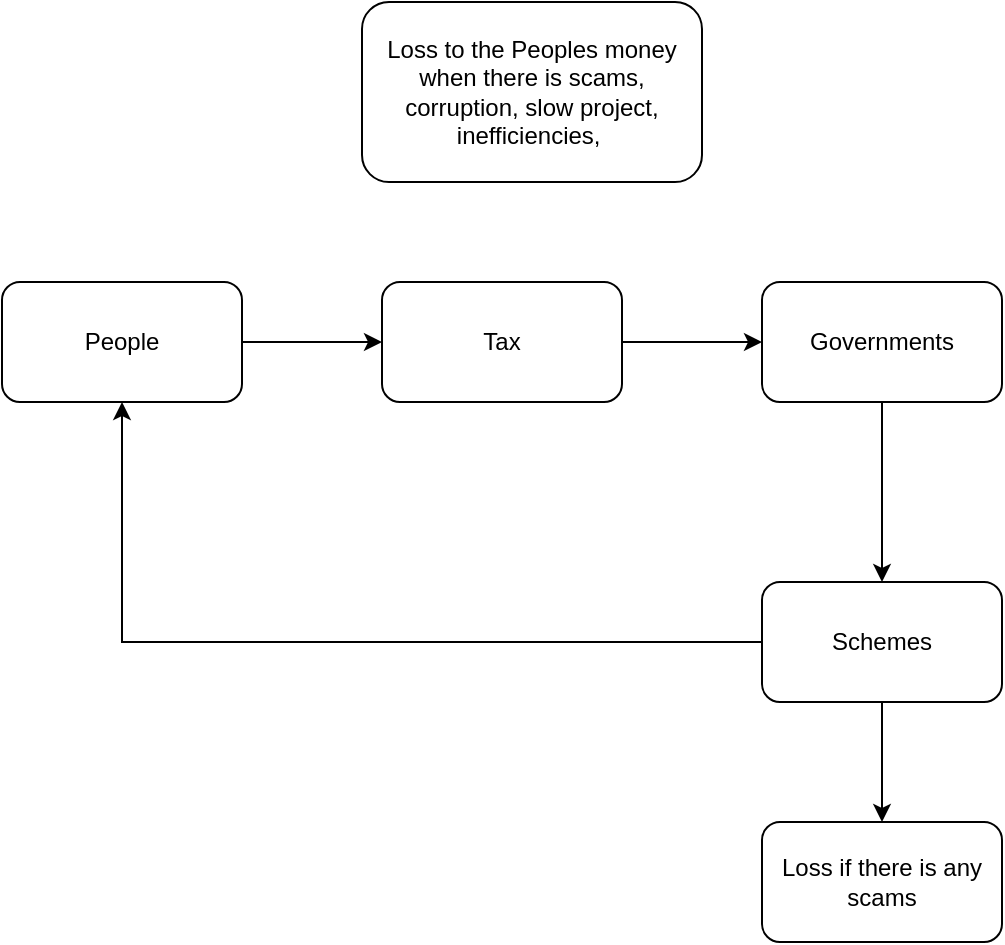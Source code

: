 <mxfile version="21.3.8" type="device">
  <diagram name="Page-1" id="QZI2f7-9B8MQl0Xl8nUM">
    <mxGraphModel dx="954" dy="648" grid="1" gridSize="10" guides="1" tooltips="1" connect="1" arrows="1" fold="1" page="1" pageScale="1" pageWidth="850" pageHeight="1100" math="0" shadow="0">
      <root>
        <mxCell id="0" />
        <mxCell id="1" parent="0" />
        <mxCell id="sEIuAhmAC_BU55Vordls-6" style="edgeStyle=orthogonalEdgeStyle;rounded=0;orthogonalLoop=1;jettySize=auto;html=1;entryX=0;entryY=0.5;entryDx=0;entryDy=0;" edge="1" parent="1" source="sEIuAhmAC_BU55Vordls-1" target="sEIuAhmAC_BU55Vordls-2">
          <mxGeometry relative="1" as="geometry" />
        </mxCell>
        <mxCell id="sEIuAhmAC_BU55Vordls-1" value="People" style="rounded=1;whiteSpace=wrap;html=1;" vertex="1" parent="1">
          <mxGeometry x="160" y="220" width="120" height="60" as="geometry" />
        </mxCell>
        <mxCell id="sEIuAhmAC_BU55Vordls-7" style="edgeStyle=orthogonalEdgeStyle;rounded=0;orthogonalLoop=1;jettySize=auto;html=1;entryX=0;entryY=0.5;entryDx=0;entryDy=0;" edge="1" parent="1" source="sEIuAhmAC_BU55Vordls-2" target="sEIuAhmAC_BU55Vordls-3">
          <mxGeometry relative="1" as="geometry" />
        </mxCell>
        <mxCell id="sEIuAhmAC_BU55Vordls-2" value="Tax" style="rounded=1;whiteSpace=wrap;html=1;" vertex="1" parent="1">
          <mxGeometry x="350" y="220" width="120" height="60" as="geometry" />
        </mxCell>
        <mxCell id="sEIuAhmAC_BU55Vordls-8" value="" style="edgeStyle=orthogonalEdgeStyle;rounded=0;orthogonalLoop=1;jettySize=auto;html=1;" edge="1" parent="1" source="sEIuAhmAC_BU55Vordls-3" target="sEIuAhmAC_BU55Vordls-4">
          <mxGeometry relative="1" as="geometry" />
        </mxCell>
        <mxCell id="sEIuAhmAC_BU55Vordls-3" value="Governments" style="rounded=1;whiteSpace=wrap;html=1;" vertex="1" parent="1">
          <mxGeometry x="540" y="220" width="120" height="60" as="geometry" />
        </mxCell>
        <mxCell id="sEIuAhmAC_BU55Vordls-9" style="edgeStyle=orthogonalEdgeStyle;rounded=0;orthogonalLoop=1;jettySize=auto;html=1;entryX=0.5;entryY=1;entryDx=0;entryDy=0;" edge="1" parent="1" source="sEIuAhmAC_BU55Vordls-4" target="sEIuAhmAC_BU55Vordls-1">
          <mxGeometry relative="1" as="geometry" />
        </mxCell>
        <mxCell id="sEIuAhmAC_BU55Vordls-12" style="edgeStyle=orthogonalEdgeStyle;rounded=0;orthogonalLoop=1;jettySize=auto;html=1;entryX=0.5;entryY=0;entryDx=0;entryDy=0;" edge="1" parent="1" source="sEIuAhmAC_BU55Vordls-4" target="sEIuAhmAC_BU55Vordls-11">
          <mxGeometry relative="1" as="geometry" />
        </mxCell>
        <mxCell id="sEIuAhmAC_BU55Vordls-4" value="Schemes" style="rounded=1;whiteSpace=wrap;html=1;" vertex="1" parent="1">
          <mxGeometry x="540" y="370" width="120" height="60" as="geometry" />
        </mxCell>
        <mxCell id="sEIuAhmAC_BU55Vordls-10" value="Loss to the Peoples money when there is scams, corruption, slow project, inefficiencies,&amp;nbsp;" style="rounded=1;whiteSpace=wrap;html=1;" vertex="1" parent="1">
          <mxGeometry x="340" y="80" width="170" height="90" as="geometry" />
        </mxCell>
        <mxCell id="sEIuAhmAC_BU55Vordls-11" value="Loss if there is any scams" style="rounded=1;whiteSpace=wrap;html=1;" vertex="1" parent="1">
          <mxGeometry x="540" y="490" width="120" height="60" as="geometry" />
        </mxCell>
      </root>
    </mxGraphModel>
  </diagram>
</mxfile>
